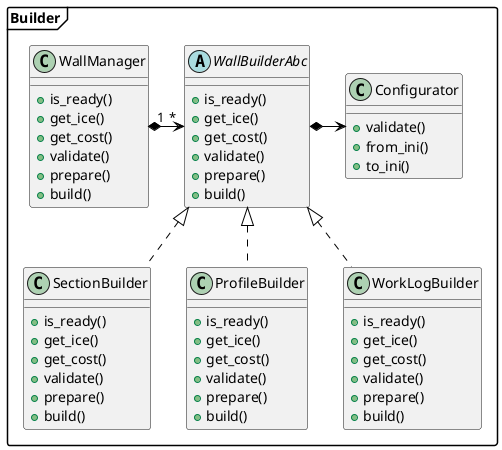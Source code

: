 @startuml
'https://plantuml.com/class-diagram

skinparam {
    PackageStyle Frame
    ArrowColor #000000
    BackgroundColor #ffffff
    BorderColor #b0b0b0
'    linetype polyline
'    linetype ortho
'    nodesep 150
'    ranksep 100
}

package "Builder" {

    abstract WallBuilderAbc{
        +is_ready()
        +get_ice()
        +get_cost()
        +validate()
        +prepare()
        +build()
    }

'    interface WallManagerAbc{
'        +is_ready()
'        +get_ice()
'        +get_cost()
'        +validate()
'        +prepare()
'        +build()
'    }

    class SectionBuilder{
        +is_ready()
        +get_ice()
        +get_cost()
        +validate()
        +prepare()
        +build()
    }

    class ProfileBuilder{
        +is_ready()
        +get_ice()
        +get_cost()
        +validate()
        +prepare()
        +build()
    }

    class WorkLogBuilder{
        +is_ready()
        +get_ice()
        +get_cost()
        +validate()
        +prepare()
        +build()
    }

    class WallManager{
        +is_ready()
        +get_ice()
        +get_cost()
        +validate()
        +prepare()
        +build()
    }

    class Configurator{
        +validate()
        +from_ini()
        +to_ini()
    }

}

'WallManagerAbc <|.. WallManager
WallBuilderAbc <|.. ProfileBuilder
WallBuilderAbc <|.. SectionBuilder
WallBuilderAbc <|.. WorkLogBuilder
WallBuilderAbc *-right-> Configurator

WallManager "1" *-right-> "*" WallBuilderAbc

@enduml